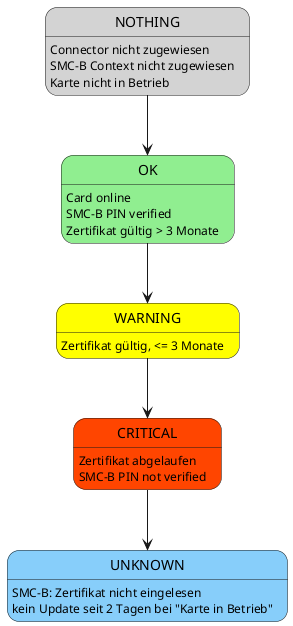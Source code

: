 @startuml

state OK #lightgreen

OK: Card online
OK: SMC-B PIN verified
OK: Zertifikat gültig > 3 Monate

state WARNING #Yellow

WARNING: Zertifikat gültig, <= 3 Monate

state CRITICAL #orangered

CRITICAL: Zertifikat abgelaufen
CRITICAL: SMC-B PIN not verified

state UNKNOWN #LightSkyBlue
UNKNOWN: SMC-B: Zertifikat nicht eingelesen
UNKNOWN: kein Update seit 2 Tagen bei "Karte in Betrieb"

state NOTHING #LightGrey
NOTHING: Connector nicht zugewiesen
NOTHING: SMC-B Context nicht zugewiesen
NOTHING: Karte nicht in Betrieb

NOTHING --> OK
OK --> WARNING
WARNING --> CRITICAL
CRITICAL --> UNKNOWN
@enduml
